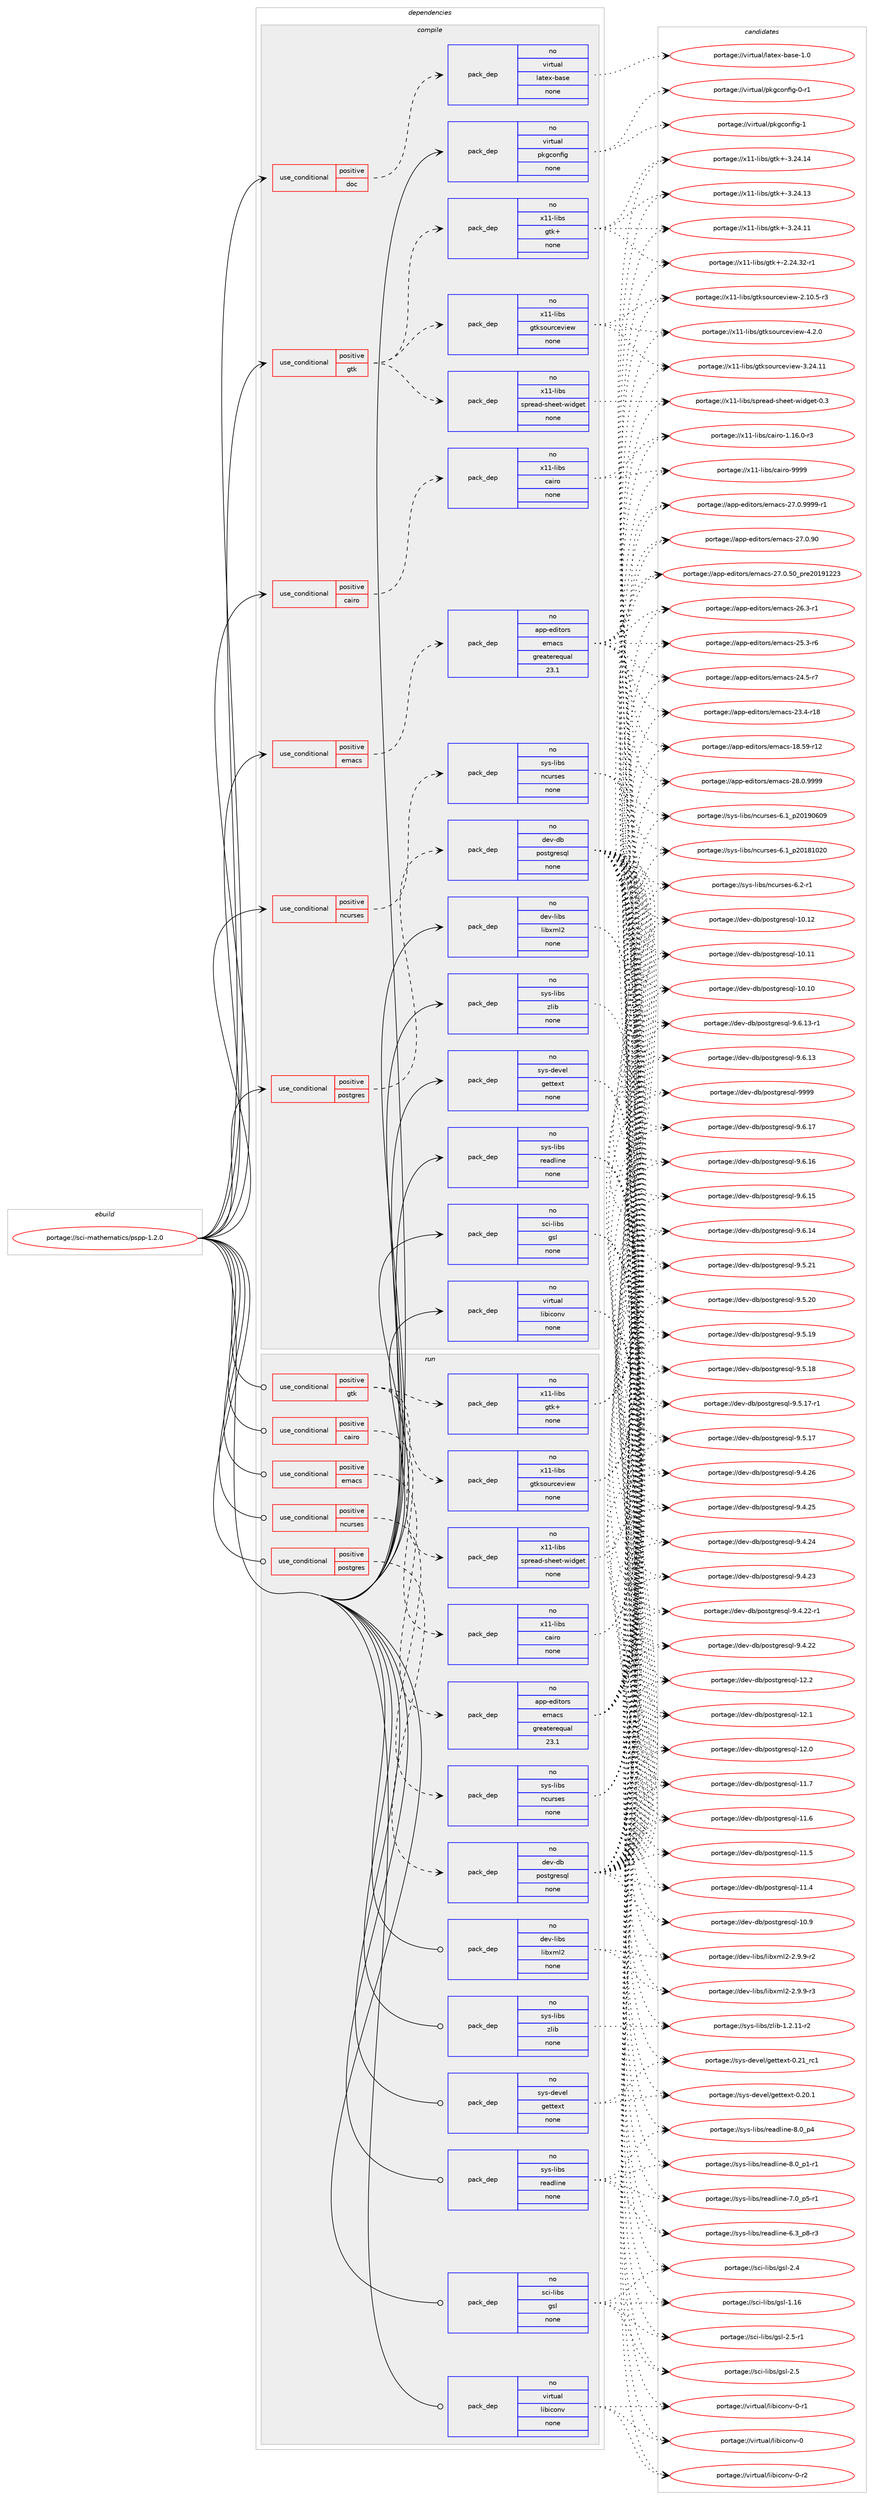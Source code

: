 digraph prolog {

# *************
# Graph options
# *************

newrank=true;
concentrate=true;
compound=true;
graph [rankdir=LR,fontname=Helvetica,fontsize=10,ranksep=1.5];#, ranksep=2.5, nodesep=0.2];
edge  [arrowhead=vee];
node  [fontname=Helvetica,fontsize=10];

# **********
# The ebuild
# **********

subgraph cluster_leftcol {
color=gray;
rank=same;
label=<<i>ebuild</i>>;
id [label="portage://sci-mathematics/pspp-1.2.0", color=red, width=4, href="../sci-mathematics/pspp-1.2.0.svg"];
}

# ****************
# The dependencies
# ****************

subgraph cluster_midcol {
color=gray;
label=<<i>dependencies</i>>;
subgraph cluster_compile {
fillcolor="#eeeeee";
style=filled;
label=<<i>compile</i>>;
subgraph cond9267 {
dependency45533 [label=<<TABLE BORDER="0" CELLBORDER="1" CELLSPACING="0" CELLPADDING="4"><TR><TD ROWSPAN="3" CELLPADDING="10">use_conditional</TD></TR><TR><TD>positive</TD></TR><TR><TD>cairo</TD></TR></TABLE>>, shape=none, color=red];
subgraph pack35277 {
dependency45534 [label=<<TABLE BORDER="0" CELLBORDER="1" CELLSPACING="0" CELLPADDING="4" WIDTH="220"><TR><TD ROWSPAN="6" CELLPADDING="30">pack_dep</TD></TR><TR><TD WIDTH="110">no</TD></TR><TR><TD>x11-libs</TD></TR><TR><TD>cairo</TD></TR><TR><TD>none</TD></TR><TR><TD></TD></TR></TABLE>>, shape=none, color=blue];
}
dependency45533:e -> dependency45534:w [weight=20,style="dashed",arrowhead="vee"];
}
id:e -> dependency45533:w [weight=20,style="solid",arrowhead="vee"];
subgraph cond9268 {
dependency45535 [label=<<TABLE BORDER="0" CELLBORDER="1" CELLSPACING="0" CELLPADDING="4"><TR><TD ROWSPAN="3" CELLPADDING="10">use_conditional</TD></TR><TR><TD>positive</TD></TR><TR><TD>doc</TD></TR></TABLE>>, shape=none, color=red];
subgraph pack35278 {
dependency45536 [label=<<TABLE BORDER="0" CELLBORDER="1" CELLSPACING="0" CELLPADDING="4" WIDTH="220"><TR><TD ROWSPAN="6" CELLPADDING="30">pack_dep</TD></TR><TR><TD WIDTH="110">no</TD></TR><TR><TD>virtual</TD></TR><TR><TD>latex-base</TD></TR><TR><TD>none</TD></TR><TR><TD></TD></TR></TABLE>>, shape=none, color=blue];
}
dependency45535:e -> dependency45536:w [weight=20,style="dashed",arrowhead="vee"];
}
id:e -> dependency45535:w [weight=20,style="solid",arrowhead="vee"];
subgraph cond9269 {
dependency45537 [label=<<TABLE BORDER="0" CELLBORDER="1" CELLSPACING="0" CELLPADDING="4"><TR><TD ROWSPAN="3" CELLPADDING="10">use_conditional</TD></TR><TR><TD>positive</TD></TR><TR><TD>emacs</TD></TR></TABLE>>, shape=none, color=red];
subgraph pack35279 {
dependency45538 [label=<<TABLE BORDER="0" CELLBORDER="1" CELLSPACING="0" CELLPADDING="4" WIDTH="220"><TR><TD ROWSPAN="6" CELLPADDING="30">pack_dep</TD></TR><TR><TD WIDTH="110">no</TD></TR><TR><TD>app-editors</TD></TR><TR><TD>emacs</TD></TR><TR><TD>greaterequal</TD></TR><TR><TD>23.1</TD></TR></TABLE>>, shape=none, color=blue];
}
dependency45537:e -> dependency45538:w [weight=20,style="dashed",arrowhead="vee"];
}
id:e -> dependency45537:w [weight=20,style="solid",arrowhead="vee"];
subgraph cond9270 {
dependency45539 [label=<<TABLE BORDER="0" CELLBORDER="1" CELLSPACING="0" CELLPADDING="4"><TR><TD ROWSPAN="3" CELLPADDING="10">use_conditional</TD></TR><TR><TD>positive</TD></TR><TR><TD>gtk</TD></TR></TABLE>>, shape=none, color=red];
subgraph pack35280 {
dependency45540 [label=<<TABLE BORDER="0" CELLBORDER="1" CELLSPACING="0" CELLPADDING="4" WIDTH="220"><TR><TD ROWSPAN="6" CELLPADDING="30">pack_dep</TD></TR><TR><TD WIDTH="110">no</TD></TR><TR><TD>x11-libs</TD></TR><TR><TD>gtk+</TD></TR><TR><TD>none</TD></TR><TR><TD></TD></TR></TABLE>>, shape=none, color=blue];
}
dependency45539:e -> dependency45540:w [weight=20,style="dashed",arrowhead="vee"];
subgraph pack35281 {
dependency45541 [label=<<TABLE BORDER="0" CELLBORDER="1" CELLSPACING="0" CELLPADDING="4" WIDTH="220"><TR><TD ROWSPAN="6" CELLPADDING="30">pack_dep</TD></TR><TR><TD WIDTH="110">no</TD></TR><TR><TD>x11-libs</TD></TR><TR><TD>gtksourceview</TD></TR><TR><TD>none</TD></TR><TR><TD></TD></TR></TABLE>>, shape=none, color=blue];
}
dependency45539:e -> dependency45541:w [weight=20,style="dashed",arrowhead="vee"];
subgraph pack35282 {
dependency45542 [label=<<TABLE BORDER="0" CELLBORDER="1" CELLSPACING="0" CELLPADDING="4" WIDTH="220"><TR><TD ROWSPAN="6" CELLPADDING="30">pack_dep</TD></TR><TR><TD WIDTH="110">no</TD></TR><TR><TD>x11-libs</TD></TR><TR><TD>spread-sheet-widget</TD></TR><TR><TD>none</TD></TR><TR><TD></TD></TR></TABLE>>, shape=none, color=blue];
}
dependency45539:e -> dependency45542:w [weight=20,style="dashed",arrowhead="vee"];
}
id:e -> dependency45539:w [weight=20,style="solid",arrowhead="vee"];
subgraph cond9271 {
dependency45543 [label=<<TABLE BORDER="0" CELLBORDER="1" CELLSPACING="0" CELLPADDING="4"><TR><TD ROWSPAN="3" CELLPADDING="10">use_conditional</TD></TR><TR><TD>positive</TD></TR><TR><TD>ncurses</TD></TR></TABLE>>, shape=none, color=red];
subgraph pack35283 {
dependency45544 [label=<<TABLE BORDER="0" CELLBORDER="1" CELLSPACING="0" CELLPADDING="4" WIDTH="220"><TR><TD ROWSPAN="6" CELLPADDING="30">pack_dep</TD></TR><TR><TD WIDTH="110">no</TD></TR><TR><TD>sys-libs</TD></TR><TR><TD>ncurses</TD></TR><TR><TD>none</TD></TR><TR><TD></TD></TR></TABLE>>, shape=none, color=blue];
}
dependency45543:e -> dependency45544:w [weight=20,style="dashed",arrowhead="vee"];
}
id:e -> dependency45543:w [weight=20,style="solid",arrowhead="vee"];
subgraph cond9272 {
dependency45545 [label=<<TABLE BORDER="0" CELLBORDER="1" CELLSPACING="0" CELLPADDING="4"><TR><TD ROWSPAN="3" CELLPADDING="10">use_conditional</TD></TR><TR><TD>positive</TD></TR><TR><TD>postgres</TD></TR></TABLE>>, shape=none, color=red];
subgraph pack35284 {
dependency45546 [label=<<TABLE BORDER="0" CELLBORDER="1" CELLSPACING="0" CELLPADDING="4" WIDTH="220"><TR><TD ROWSPAN="6" CELLPADDING="30">pack_dep</TD></TR><TR><TD WIDTH="110">no</TD></TR><TR><TD>dev-db</TD></TR><TR><TD>postgresql</TD></TR><TR><TD>none</TD></TR><TR><TD></TD></TR></TABLE>>, shape=none, color=blue];
}
dependency45545:e -> dependency45546:w [weight=20,style="dashed",arrowhead="vee"];
}
id:e -> dependency45545:w [weight=20,style="solid",arrowhead="vee"];
subgraph pack35285 {
dependency45547 [label=<<TABLE BORDER="0" CELLBORDER="1" CELLSPACING="0" CELLPADDING="4" WIDTH="220"><TR><TD ROWSPAN="6" CELLPADDING="30">pack_dep</TD></TR><TR><TD WIDTH="110">no</TD></TR><TR><TD>dev-libs</TD></TR><TR><TD>libxml2</TD></TR><TR><TD>none</TD></TR><TR><TD></TD></TR></TABLE>>, shape=none, color=blue];
}
id:e -> dependency45547:w [weight=20,style="solid",arrowhead="vee"];
subgraph pack35286 {
dependency45548 [label=<<TABLE BORDER="0" CELLBORDER="1" CELLSPACING="0" CELLPADDING="4" WIDTH="220"><TR><TD ROWSPAN="6" CELLPADDING="30">pack_dep</TD></TR><TR><TD WIDTH="110">no</TD></TR><TR><TD>sci-libs</TD></TR><TR><TD>gsl</TD></TR><TR><TD>none</TD></TR><TR><TD></TD></TR></TABLE>>, shape=none, color=blue];
}
id:e -> dependency45548:w [weight=20,style="solid",arrowhead="vee"];
subgraph pack35287 {
dependency45549 [label=<<TABLE BORDER="0" CELLBORDER="1" CELLSPACING="0" CELLPADDING="4" WIDTH="220"><TR><TD ROWSPAN="6" CELLPADDING="30">pack_dep</TD></TR><TR><TD WIDTH="110">no</TD></TR><TR><TD>sys-devel</TD></TR><TR><TD>gettext</TD></TR><TR><TD>none</TD></TR><TR><TD></TD></TR></TABLE>>, shape=none, color=blue];
}
id:e -> dependency45549:w [weight=20,style="solid",arrowhead="vee"];
subgraph pack35288 {
dependency45550 [label=<<TABLE BORDER="0" CELLBORDER="1" CELLSPACING="0" CELLPADDING="4" WIDTH="220"><TR><TD ROWSPAN="6" CELLPADDING="30">pack_dep</TD></TR><TR><TD WIDTH="110">no</TD></TR><TR><TD>sys-libs</TD></TR><TR><TD>readline</TD></TR><TR><TD>none</TD></TR><TR><TD></TD></TR></TABLE>>, shape=none, color=blue];
}
id:e -> dependency45550:w [weight=20,style="solid",arrowhead="vee"];
subgraph pack35289 {
dependency45551 [label=<<TABLE BORDER="0" CELLBORDER="1" CELLSPACING="0" CELLPADDING="4" WIDTH="220"><TR><TD ROWSPAN="6" CELLPADDING="30">pack_dep</TD></TR><TR><TD WIDTH="110">no</TD></TR><TR><TD>sys-libs</TD></TR><TR><TD>zlib</TD></TR><TR><TD>none</TD></TR><TR><TD></TD></TR></TABLE>>, shape=none, color=blue];
}
id:e -> dependency45551:w [weight=20,style="solid",arrowhead="vee"];
subgraph pack35290 {
dependency45552 [label=<<TABLE BORDER="0" CELLBORDER="1" CELLSPACING="0" CELLPADDING="4" WIDTH="220"><TR><TD ROWSPAN="6" CELLPADDING="30">pack_dep</TD></TR><TR><TD WIDTH="110">no</TD></TR><TR><TD>virtual</TD></TR><TR><TD>libiconv</TD></TR><TR><TD>none</TD></TR><TR><TD></TD></TR></TABLE>>, shape=none, color=blue];
}
id:e -> dependency45552:w [weight=20,style="solid",arrowhead="vee"];
subgraph pack35291 {
dependency45553 [label=<<TABLE BORDER="0" CELLBORDER="1" CELLSPACING="0" CELLPADDING="4" WIDTH="220"><TR><TD ROWSPAN="6" CELLPADDING="30">pack_dep</TD></TR><TR><TD WIDTH="110">no</TD></TR><TR><TD>virtual</TD></TR><TR><TD>pkgconfig</TD></TR><TR><TD>none</TD></TR><TR><TD></TD></TR></TABLE>>, shape=none, color=blue];
}
id:e -> dependency45553:w [weight=20,style="solid",arrowhead="vee"];
}
subgraph cluster_compileandrun {
fillcolor="#eeeeee";
style=filled;
label=<<i>compile and run</i>>;
}
subgraph cluster_run {
fillcolor="#eeeeee";
style=filled;
label=<<i>run</i>>;
subgraph cond9273 {
dependency45554 [label=<<TABLE BORDER="0" CELLBORDER="1" CELLSPACING="0" CELLPADDING="4"><TR><TD ROWSPAN="3" CELLPADDING="10">use_conditional</TD></TR><TR><TD>positive</TD></TR><TR><TD>cairo</TD></TR></TABLE>>, shape=none, color=red];
subgraph pack35292 {
dependency45555 [label=<<TABLE BORDER="0" CELLBORDER="1" CELLSPACING="0" CELLPADDING="4" WIDTH="220"><TR><TD ROWSPAN="6" CELLPADDING="30">pack_dep</TD></TR><TR><TD WIDTH="110">no</TD></TR><TR><TD>x11-libs</TD></TR><TR><TD>cairo</TD></TR><TR><TD>none</TD></TR><TR><TD></TD></TR></TABLE>>, shape=none, color=blue];
}
dependency45554:e -> dependency45555:w [weight=20,style="dashed",arrowhead="vee"];
}
id:e -> dependency45554:w [weight=20,style="solid",arrowhead="odot"];
subgraph cond9274 {
dependency45556 [label=<<TABLE BORDER="0" CELLBORDER="1" CELLSPACING="0" CELLPADDING="4"><TR><TD ROWSPAN="3" CELLPADDING="10">use_conditional</TD></TR><TR><TD>positive</TD></TR><TR><TD>emacs</TD></TR></TABLE>>, shape=none, color=red];
subgraph pack35293 {
dependency45557 [label=<<TABLE BORDER="0" CELLBORDER="1" CELLSPACING="0" CELLPADDING="4" WIDTH="220"><TR><TD ROWSPAN="6" CELLPADDING="30">pack_dep</TD></TR><TR><TD WIDTH="110">no</TD></TR><TR><TD>app-editors</TD></TR><TR><TD>emacs</TD></TR><TR><TD>greaterequal</TD></TR><TR><TD>23.1</TD></TR></TABLE>>, shape=none, color=blue];
}
dependency45556:e -> dependency45557:w [weight=20,style="dashed",arrowhead="vee"];
}
id:e -> dependency45556:w [weight=20,style="solid",arrowhead="odot"];
subgraph cond9275 {
dependency45558 [label=<<TABLE BORDER="0" CELLBORDER="1" CELLSPACING="0" CELLPADDING="4"><TR><TD ROWSPAN="3" CELLPADDING="10">use_conditional</TD></TR><TR><TD>positive</TD></TR><TR><TD>gtk</TD></TR></TABLE>>, shape=none, color=red];
subgraph pack35294 {
dependency45559 [label=<<TABLE BORDER="0" CELLBORDER="1" CELLSPACING="0" CELLPADDING="4" WIDTH="220"><TR><TD ROWSPAN="6" CELLPADDING="30">pack_dep</TD></TR><TR><TD WIDTH="110">no</TD></TR><TR><TD>x11-libs</TD></TR><TR><TD>gtk+</TD></TR><TR><TD>none</TD></TR><TR><TD></TD></TR></TABLE>>, shape=none, color=blue];
}
dependency45558:e -> dependency45559:w [weight=20,style="dashed",arrowhead="vee"];
subgraph pack35295 {
dependency45560 [label=<<TABLE BORDER="0" CELLBORDER="1" CELLSPACING="0" CELLPADDING="4" WIDTH="220"><TR><TD ROWSPAN="6" CELLPADDING="30">pack_dep</TD></TR><TR><TD WIDTH="110">no</TD></TR><TR><TD>x11-libs</TD></TR><TR><TD>gtksourceview</TD></TR><TR><TD>none</TD></TR><TR><TD></TD></TR></TABLE>>, shape=none, color=blue];
}
dependency45558:e -> dependency45560:w [weight=20,style="dashed",arrowhead="vee"];
subgraph pack35296 {
dependency45561 [label=<<TABLE BORDER="0" CELLBORDER="1" CELLSPACING="0" CELLPADDING="4" WIDTH="220"><TR><TD ROWSPAN="6" CELLPADDING="30">pack_dep</TD></TR><TR><TD WIDTH="110">no</TD></TR><TR><TD>x11-libs</TD></TR><TR><TD>spread-sheet-widget</TD></TR><TR><TD>none</TD></TR><TR><TD></TD></TR></TABLE>>, shape=none, color=blue];
}
dependency45558:e -> dependency45561:w [weight=20,style="dashed",arrowhead="vee"];
}
id:e -> dependency45558:w [weight=20,style="solid",arrowhead="odot"];
subgraph cond9276 {
dependency45562 [label=<<TABLE BORDER="0" CELLBORDER="1" CELLSPACING="0" CELLPADDING="4"><TR><TD ROWSPAN="3" CELLPADDING="10">use_conditional</TD></TR><TR><TD>positive</TD></TR><TR><TD>ncurses</TD></TR></TABLE>>, shape=none, color=red];
subgraph pack35297 {
dependency45563 [label=<<TABLE BORDER="0" CELLBORDER="1" CELLSPACING="0" CELLPADDING="4" WIDTH="220"><TR><TD ROWSPAN="6" CELLPADDING="30">pack_dep</TD></TR><TR><TD WIDTH="110">no</TD></TR><TR><TD>sys-libs</TD></TR><TR><TD>ncurses</TD></TR><TR><TD>none</TD></TR><TR><TD></TD></TR></TABLE>>, shape=none, color=blue];
}
dependency45562:e -> dependency45563:w [weight=20,style="dashed",arrowhead="vee"];
}
id:e -> dependency45562:w [weight=20,style="solid",arrowhead="odot"];
subgraph cond9277 {
dependency45564 [label=<<TABLE BORDER="0" CELLBORDER="1" CELLSPACING="0" CELLPADDING="4"><TR><TD ROWSPAN="3" CELLPADDING="10">use_conditional</TD></TR><TR><TD>positive</TD></TR><TR><TD>postgres</TD></TR></TABLE>>, shape=none, color=red];
subgraph pack35298 {
dependency45565 [label=<<TABLE BORDER="0" CELLBORDER="1" CELLSPACING="0" CELLPADDING="4" WIDTH="220"><TR><TD ROWSPAN="6" CELLPADDING="30">pack_dep</TD></TR><TR><TD WIDTH="110">no</TD></TR><TR><TD>dev-db</TD></TR><TR><TD>postgresql</TD></TR><TR><TD>none</TD></TR><TR><TD></TD></TR></TABLE>>, shape=none, color=blue];
}
dependency45564:e -> dependency45565:w [weight=20,style="dashed",arrowhead="vee"];
}
id:e -> dependency45564:w [weight=20,style="solid",arrowhead="odot"];
subgraph pack35299 {
dependency45566 [label=<<TABLE BORDER="0" CELLBORDER="1" CELLSPACING="0" CELLPADDING="4" WIDTH="220"><TR><TD ROWSPAN="6" CELLPADDING="30">pack_dep</TD></TR><TR><TD WIDTH="110">no</TD></TR><TR><TD>dev-libs</TD></TR><TR><TD>libxml2</TD></TR><TR><TD>none</TD></TR><TR><TD></TD></TR></TABLE>>, shape=none, color=blue];
}
id:e -> dependency45566:w [weight=20,style="solid",arrowhead="odot"];
subgraph pack35300 {
dependency45567 [label=<<TABLE BORDER="0" CELLBORDER="1" CELLSPACING="0" CELLPADDING="4" WIDTH="220"><TR><TD ROWSPAN="6" CELLPADDING="30">pack_dep</TD></TR><TR><TD WIDTH="110">no</TD></TR><TR><TD>sci-libs</TD></TR><TR><TD>gsl</TD></TR><TR><TD>none</TD></TR><TR><TD></TD></TR></TABLE>>, shape=none, color=blue];
}
id:e -> dependency45567:w [weight=20,style="solid",arrowhead="odot"];
subgraph pack35301 {
dependency45568 [label=<<TABLE BORDER="0" CELLBORDER="1" CELLSPACING="0" CELLPADDING="4" WIDTH="220"><TR><TD ROWSPAN="6" CELLPADDING="30">pack_dep</TD></TR><TR><TD WIDTH="110">no</TD></TR><TR><TD>sys-devel</TD></TR><TR><TD>gettext</TD></TR><TR><TD>none</TD></TR><TR><TD></TD></TR></TABLE>>, shape=none, color=blue];
}
id:e -> dependency45568:w [weight=20,style="solid",arrowhead="odot"];
subgraph pack35302 {
dependency45569 [label=<<TABLE BORDER="0" CELLBORDER="1" CELLSPACING="0" CELLPADDING="4" WIDTH="220"><TR><TD ROWSPAN="6" CELLPADDING="30">pack_dep</TD></TR><TR><TD WIDTH="110">no</TD></TR><TR><TD>sys-libs</TD></TR><TR><TD>readline</TD></TR><TR><TD>none</TD></TR><TR><TD></TD></TR></TABLE>>, shape=none, color=blue];
}
id:e -> dependency45569:w [weight=20,style="solid",arrowhead="odot"];
subgraph pack35303 {
dependency45570 [label=<<TABLE BORDER="0" CELLBORDER="1" CELLSPACING="0" CELLPADDING="4" WIDTH="220"><TR><TD ROWSPAN="6" CELLPADDING="30">pack_dep</TD></TR><TR><TD WIDTH="110">no</TD></TR><TR><TD>sys-libs</TD></TR><TR><TD>zlib</TD></TR><TR><TD>none</TD></TR><TR><TD></TD></TR></TABLE>>, shape=none, color=blue];
}
id:e -> dependency45570:w [weight=20,style="solid",arrowhead="odot"];
subgraph pack35304 {
dependency45571 [label=<<TABLE BORDER="0" CELLBORDER="1" CELLSPACING="0" CELLPADDING="4" WIDTH="220"><TR><TD ROWSPAN="6" CELLPADDING="30">pack_dep</TD></TR><TR><TD WIDTH="110">no</TD></TR><TR><TD>virtual</TD></TR><TR><TD>libiconv</TD></TR><TR><TD>none</TD></TR><TR><TD></TD></TR></TABLE>>, shape=none, color=blue];
}
id:e -> dependency45571:w [weight=20,style="solid",arrowhead="odot"];
}
}

# **************
# The candidates
# **************

subgraph cluster_choices {
rank=same;
color=gray;
label=<<i>candidates</i>>;

subgraph choice35277 {
color=black;
nodesep=1;
choice120494945108105981154799971051141114557575757 [label="portage://x11-libs/cairo-9999", color=red, width=4,href="../x11-libs/cairo-9999.svg"];
choice12049494510810598115479997105114111454946495446484511451 [label="portage://x11-libs/cairo-1.16.0-r3", color=red, width=4,href="../x11-libs/cairo-1.16.0-r3.svg"];
dependency45534:e -> choice120494945108105981154799971051141114557575757:w [style=dotted,weight="100"];
dependency45534:e -> choice12049494510810598115479997105114111454946495446484511451:w [style=dotted,weight="100"];
}
subgraph choice35278 {
color=black;
nodesep=1;
choice11810511411611797108471089711610112045989711510145494648 [label="portage://virtual/latex-base-1.0", color=red, width=4,href="../virtual/latex-base-1.0.svg"];
dependency45536:e -> choice11810511411611797108471089711610112045989711510145494648:w [style=dotted,weight="100"];
}
subgraph choice35279 {
color=black;
nodesep=1;
choice971121124510110010511611111411547101109979911545505646484657575757 [label="portage://app-editors/emacs-28.0.9999", color=red, width=4,href="../app-editors/emacs-28.0.9999.svg"];
choice9711211245101100105116111114115471011099799115455055464846575757574511449 [label="portage://app-editors/emacs-27.0.9999-r1", color=red, width=4,href="../app-editors/emacs-27.0.9999-r1.svg"];
choice97112112451011001051161111141154710110997991154550554648465748 [label="portage://app-editors/emacs-27.0.90", color=red, width=4,href="../app-editors/emacs-27.0.90.svg"];
choice97112112451011001051161111141154710110997991154550554648465348951121141015048495749505051 [label="portage://app-editors/emacs-27.0.50_pre20191223", color=red, width=4,href="../app-editors/emacs-27.0.50_pre20191223.svg"];
choice971121124510110010511611111411547101109979911545505446514511449 [label="portage://app-editors/emacs-26.3-r1", color=red, width=4,href="../app-editors/emacs-26.3-r1.svg"];
choice971121124510110010511611111411547101109979911545505346514511454 [label="portage://app-editors/emacs-25.3-r6", color=red, width=4,href="../app-editors/emacs-25.3-r6.svg"];
choice971121124510110010511611111411547101109979911545505246534511455 [label="portage://app-editors/emacs-24.5-r7", color=red, width=4,href="../app-editors/emacs-24.5-r7.svg"];
choice97112112451011001051161111141154710110997991154550514652451144956 [label="portage://app-editors/emacs-23.4-r18", color=red, width=4,href="../app-editors/emacs-23.4-r18.svg"];
choice9711211245101100105116111114115471011099799115454956465357451144950 [label="portage://app-editors/emacs-18.59-r12", color=red, width=4,href="../app-editors/emacs-18.59-r12.svg"];
dependency45538:e -> choice971121124510110010511611111411547101109979911545505646484657575757:w [style=dotted,weight="100"];
dependency45538:e -> choice9711211245101100105116111114115471011099799115455055464846575757574511449:w [style=dotted,weight="100"];
dependency45538:e -> choice97112112451011001051161111141154710110997991154550554648465748:w [style=dotted,weight="100"];
dependency45538:e -> choice97112112451011001051161111141154710110997991154550554648465348951121141015048495749505051:w [style=dotted,weight="100"];
dependency45538:e -> choice971121124510110010511611111411547101109979911545505446514511449:w [style=dotted,weight="100"];
dependency45538:e -> choice971121124510110010511611111411547101109979911545505346514511454:w [style=dotted,weight="100"];
dependency45538:e -> choice971121124510110010511611111411547101109979911545505246534511455:w [style=dotted,weight="100"];
dependency45538:e -> choice97112112451011001051161111141154710110997991154550514652451144956:w [style=dotted,weight="100"];
dependency45538:e -> choice9711211245101100105116111114115471011099799115454956465357451144950:w [style=dotted,weight="100"];
}
subgraph choice35280 {
color=black;
nodesep=1;
choice1204949451081059811547103116107434551465052464952 [label="portage://x11-libs/gtk+-3.24.14", color=red, width=4,href="../x11-libs/gtk+-3.24.14.svg"];
choice1204949451081059811547103116107434551465052464951 [label="portage://x11-libs/gtk+-3.24.13", color=red, width=4,href="../x11-libs/gtk+-3.24.13.svg"];
choice1204949451081059811547103116107434551465052464949 [label="portage://x11-libs/gtk+-3.24.11", color=red, width=4,href="../x11-libs/gtk+-3.24.11.svg"];
choice12049494510810598115471031161074345504650524651504511449 [label="portage://x11-libs/gtk+-2.24.32-r1", color=red, width=4,href="../x11-libs/gtk+-2.24.32-r1.svg"];
dependency45540:e -> choice1204949451081059811547103116107434551465052464952:w [style=dotted,weight="100"];
dependency45540:e -> choice1204949451081059811547103116107434551465052464951:w [style=dotted,weight="100"];
dependency45540:e -> choice1204949451081059811547103116107434551465052464949:w [style=dotted,weight="100"];
dependency45540:e -> choice12049494510810598115471031161074345504650524651504511449:w [style=dotted,weight="100"];
}
subgraph choice35281 {
color=black;
nodesep=1;
choice120494945108105981154710311610711511111711499101118105101119455246504648 [label="portage://x11-libs/gtksourceview-4.2.0", color=red, width=4,href="../x11-libs/gtksourceview-4.2.0.svg"];
choice1204949451081059811547103116107115111117114991011181051011194551465052464949 [label="portage://x11-libs/gtksourceview-3.24.11", color=red, width=4,href="../x11-libs/gtksourceview-3.24.11.svg"];
choice120494945108105981154710311610711511111711499101118105101119455046494846534511451 [label="portage://x11-libs/gtksourceview-2.10.5-r3", color=red, width=4,href="../x11-libs/gtksourceview-2.10.5-r3.svg"];
dependency45541:e -> choice120494945108105981154710311610711511111711499101118105101119455246504648:w [style=dotted,weight="100"];
dependency45541:e -> choice1204949451081059811547103116107115111117114991011181051011194551465052464949:w [style=dotted,weight="100"];
dependency45541:e -> choice120494945108105981154710311610711511111711499101118105101119455046494846534511451:w [style=dotted,weight="100"];
}
subgraph choice35282 {
color=black;
nodesep=1;
choice120494945108105981154711511211410197100451151041011011164511910510010310111645484651 [label="portage://x11-libs/spread-sheet-widget-0.3", color=red, width=4,href="../x11-libs/spread-sheet-widget-0.3.svg"];
dependency45542:e -> choice120494945108105981154711511211410197100451151041011011164511910510010310111645484651:w [style=dotted,weight="100"];
}
subgraph choice35283 {
color=black;
nodesep=1;
choice11512111545108105981154711099117114115101115455446504511449 [label="portage://sys-libs/ncurses-6.2-r1", color=red, width=4,href="../sys-libs/ncurses-6.2-r1.svg"];
choice1151211154510810598115471109911711411510111545544649951125048495748544857 [label="portage://sys-libs/ncurses-6.1_p20190609", color=red, width=4,href="../sys-libs/ncurses-6.1_p20190609.svg"];
choice1151211154510810598115471109911711411510111545544649951125048495649485048 [label="portage://sys-libs/ncurses-6.1_p20181020", color=red, width=4,href="../sys-libs/ncurses-6.1_p20181020.svg"];
dependency45544:e -> choice11512111545108105981154711099117114115101115455446504511449:w [style=dotted,weight="100"];
dependency45544:e -> choice1151211154510810598115471109911711411510111545544649951125048495748544857:w [style=dotted,weight="100"];
dependency45544:e -> choice1151211154510810598115471109911711411510111545544649951125048495649485048:w [style=dotted,weight="100"];
}
subgraph choice35284 {
color=black;
nodesep=1;
choice1001011184510098471121111151161031141011151131084557575757 [label="portage://dev-db/postgresql-9999", color=red, width=4,href="../dev-db/postgresql-9999.svg"];
choice10010111845100984711211111511610311410111511310845574654464955 [label="portage://dev-db/postgresql-9.6.17", color=red, width=4,href="../dev-db/postgresql-9.6.17.svg"];
choice10010111845100984711211111511610311410111511310845574654464954 [label="portage://dev-db/postgresql-9.6.16", color=red, width=4,href="../dev-db/postgresql-9.6.16.svg"];
choice10010111845100984711211111511610311410111511310845574654464953 [label="portage://dev-db/postgresql-9.6.15", color=red, width=4,href="../dev-db/postgresql-9.6.15.svg"];
choice10010111845100984711211111511610311410111511310845574654464952 [label="portage://dev-db/postgresql-9.6.14", color=red, width=4,href="../dev-db/postgresql-9.6.14.svg"];
choice100101118451009847112111115116103114101115113108455746544649514511449 [label="portage://dev-db/postgresql-9.6.13-r1", color=red, width=4,href="../dev-db/postgresql-9.6.13-r1.svg"];
choice10010111845100984711211111511610311410111511310845574654464951 [label="portage://dev-db/postgresql-9.6.13", color=red, width=4,href="../dev-db/postgresql-9.6.13.svg"];
choice10010111845100984711211111511610311410111511310845574653465049 [label="portage://dev-db/postgresql-9.5.21", color=red, width=4,href="../dev-db/postgresql-9.5.21.svg"];
choice10010111845100984711211111511610311410111511310845574653465048 [label="portage://dev-db/postgresql-9.5.20", color=red, width=4,href="../dev-db/postgresql-9.5.20.svg"];
choice10010111845100984711211111511610311410111511310845574653464957 [label="portage://dev-db/postgresql-9.5.19", color=red, width=4,href="../dev-db/postgresql-9.5.19.svg"];
choice10010111845100984711211111511610311410111511310845574653464956 [label="portage://dev-db/postgresql-9.5.18", color=red, width=4,href="../dev-db/postgresql-9.5.18.svg"];
choice100101118451009847112111115116103114101115113108455746534649554511449 [label="portage://dev-db/postgresql-9.5.17-r1", color=red, width=4,href="../dev-db/postgresql-9.5.17-r1.svg"];
choice10010111845100984711211111511610311410111511310845574653464955 [label="portage://dev-db/postgresql-9.5.17", color=red, width=4,href="../dev-db/postgresql-9.5.17.svg"];
choice10010111845100984711211111511610311410111511310845574652465054 [label="portage://dev-db/postgresql-9.4.26", color=red, width=4,href="../dev-db/postgresql-9.4.26.svg"];
choice10010111845100984711211111511610311410111511310845574652465053 [label="portage://dev-db/postgresql-9.4.25", color=red, width=4,href="../dev-db/postgresql-9.4.25.svg"];
choice10010111845100984711211111511610311410111511310845574652465052 [label="portage://dev-db/postgresql-9.4.24", color=red, width=4,href="../dev-db/postgresql-9.4.24.svg"];
choice10010111845100984711211111511610311410111511310845574652465051 [label="portage://dev-db/postgresql-9.4.23", color=red, width=4,href="../dev-db/postgresql-9.4.23.svg"];
choice100101118451009847112111115116103114101115113108455746524650504511449 [label="portage://dev-db/postgresql-9.4.22-r1", color=red, width=4,href="../dev-db/postgresql-9.4.22-r1.svg"];
choice10010111845100984711211111511610311410111511310845574652465050 [label="portage://dev-db/postgresql-9.4.22", color=red, width=4,href="../dev-db/postgresql-9.4.22.svg"];
choice1001011184510098471121111151161031141011151131084549504650 [label="portage://dev-db/postgresql-12.2", color=red, width=4,href="../dev-db/postgresql-12.2.svg"];
choice1001011184510098471121111151161031141011151131084549504649 [label="portage://dev-db/postgresql-12.1", color=red, width=4,href="../dev-db/postgresql-12.1.svg"];
choice1001011184510098471121111151161031141011151131084549504648 [label="portage://dev-db/postgresql-12.0", color=red, width=4,href="../dev-db/postgresql-12.0.svg"];
choice1001011184510098471121111151161031141011151131084549494655 [label="portage://dev-db/postgresql-11.7", color=red, width=4,href="../dev-db/postgresql-11.7.svg"];
choice1001011184510098471121111151161031141011151131084549494654 [label="portage://dev-db/postgresql-11.6", color=red, width=4,href="../dev-db/postgresql-11.6.svg"];
choice1001011184510098471121111151161031141011151131084549494653 [label="portage://dev-db/postgresql-11.5", color=red, width=4,href="../dev-db/postgresql-11.5.svg"];
choice1001011184510098471121111151161031141011151131084549494652 [label="portage://dev-db/postgresql-11.4", color=red, width=4,href="../dev-db/postgresql-11.4.svg"];
choice1001011184510098471121111151161031141011151131084549484657 [label="portage://dev-db/postgresql-10.9", color=red, width=4,href="../dev-db/postgresql-10.9.svg"];
choice100101118451009847112111115116103114101115113108454948464950 [label="portage://dev-db/postgresql-10.12", color=red, width=4,href="../dev-db/postgresql-10.12.svg"];
choice100101118451009847112111115116103114101115113108454948464949 [label="portage://dev-db/postgresql-10.11", color=red, width=4,href="../dev-db/postgresql-10.11.svg"];
choice100101118451009847112111115116103114101115113108454948464948 [label="portage://dev-db/postgresql-10.10", color=red, width=4,href="../dev-db/postgresql-10.10.svg"];
dependency45546:e -> choice1001011184510098471121111151161031141011151131084557575757:w [style=dotted,weight="100"];
dependency45546:e -> choice10010111845100984711211111511610311410111511310845574654464955:w [style=dotted,weight="100"];
dependency45546:e -> choice10010111845100984711211111511610311410111511310845574654464954:w [style=dotted,weight="100"];
dependency45546:e -> choice10010111845100984711211111511610311410111511310845574654464953:w [style=dotted,weight="100"];
dependency45546:e -> choice10010111845100984711211111511610311410111511310845574654464952:w [style=dotted,weight="100"];
dependency45546:e -> choice100101118451009847112111115116103114101115113108455746544649514511449:w [style=dotted,weight="100"];
dependency45546:e -> choice10010111845100984711211111511610311410111511310845574654464951:w [style=dotted,weight="100"];
dependency45546:e -> choice10010111845100984711211111511610311410111511310845574653465049:w [style=dotted,weight="100"];
dependency45546:e -> choice10010111845100984711211111511610311410111511310845574653465048:w [style=dotted,weight="100"];
dependency45546:e -> choice10010111845100984711211111511610311410111511310845574653464957:w [style=dotted,weight="100"];
dependency45546:e -> choice10010111845100984711211111511610311410111511310845574653464956:w [style=dotted,weight="100"];
dependency45546:e -> choice100101118451009847112111115116103114101115113108455746534649554511449:w [style=dotted,weight="100"];
dependency45546:e -> choice10010111845100984711211111511610311410111511310845574653464955:w [style=dotted,weight="100"];
dependency45546:e -> choice10010111845100984711211111511610311410111511310845574652465054:w [style=dotted,weight="100"];
dependency45546:e -> choice10010111845100984711211111511610311410111511310845574652465053:w [style=dotted,weight="100"];
dependency45546:e -> choice10010111845100984711211111511610311410111511310845574652465052:w [style=dotted,weight="100"];
dependency45546:e -> choice10010111845100984711211111511610311410111511310845574652465051:w [style=dotted,weight="100"];
dependency45546:e -> choice100101118451009847112111115116103114101115113108455746524650504511449:w [style=dotted,weight="100"];
dependency45546:e -> choice10010111845100984711211111511610311410111511310845574652465050:w [style=dotted,weight="100"];
dependency45546:e -> choice1001011184510098471121111151161031141011151131084549504650:w [style=dotted,weight="100"];
dependency45546:e -> choice1001011184510098471121111151161031141011151131084549504649:w [style=dotted,weight="100"];
dependency45546:e -> choice1001011184510098471121111151161031141011151131084549504648:w [style=dotted,weight="100"];
dependency45546:e -> choice1001011184510098471121111151161031141011151131084549494655:w [style=dotted,weight="100"];
dependency45546:e -> choice1001011184510098471121111151161031141011151131084549494654:w [style=dotted,weight="100"];
dependency45546:e -> choice1001011184510098471121111151161031141011151131084549494653:w [style=dotted,weight="100"];
dependency45546:e -> choice1001011184510098471121111151161031141011151131084549494652:w [style=dotted,weight="100"];
dependency45546:e -> choice1001011184510098471121111151161031141011151131084549484657:w [style=dotted,weight="100"];
dependency45546:e -> choice100101118451009847112111115116103114101115113108454948464950:w [style=dotted,weight="100"];
dependency45546:e -> choice100101118451009847112111115116103114101115113108454948464949:w [style=dotted,weight="100"];
dependency45546:e -> choice100101118451009847112111115116103114101115113108454948464948:w [style=dotted,weight="100"];
}
subgraph choice35285 {
color=black;
nodesep=1;
choice10010111845108105981154710810598120109108504550465746574511451 [label="portage://dev-libs/libxml2-2.9.9-r3", color=red, width=4,href="../dev-libs/libxml2-2.9.9-r3.svg"];
choice10010111845108105981154710810598120109108504550465746574511450 [label="portage://dev-libs/libxml2-2.9.9-r2", color=red, width=4,href="../dev-libs/libxml2-2.9.9-r2.svg"];
dependency45547:e -> choice10010111845108105981154710810598120109108504550465746574511451:w [style=dotted,weight="100"];
dependency45547:e -> choice10010111845108105981154710810598120109108504550465746574511450:w [style=dotted,weight="100"];
}
subgraph choice35286 {
color=black;
nodesep=1;
choice11599105451081059811547103115108455046534511449 [label="portage://sci-libs/gsl-2.5-r1", color=red, width=4,href="../sci-libs/gsl-2.5-r1.svg"];
choice1159910545108105981154710311510845504653 [label="portage://sci-libs/gsl-2.5", color=red, width=4,href="../sci-libs/gsl-2.5.svg"];
choice1159910545108105981154710311510845504652 [label="portage://sci-libs/gsl-2.4", color=red, width=4,href="../sci-libs/gsl-2.4.svg"];
choice115991054510810598115471031151084549464954 [label="portage://sci-libs/gsl-1.16", color=red, width=4,href="../sci-libs/gsl-1.16.svg"];
dependency45548:e -> choice11599105451081059811547103115108455046534511449:w [style=dotted,weight="100"];
dependency45548:e -> choice1159910545108105981154710311510845504653:w [style=dotted,weight="100"];
dependency45548:e -> choice1159910545108105981154710311510845504652:w [style=dotted,weight="100"];
dependency45548:e -> choice115991054510810598115471031151084549464954:w [style=dotted,weight="100"];
}
subgraph choice35287 {
color=black;
nodesep=1;
choice11512111545100101118101108471031011161161011201164548465049951149949 [label="portage://sys-devel/gettext-0.21_rc1", color=red, width=4,href="../sys-devel/gettext-0.21_rc1.svg"];
choice115121115451001011181011084710310111611610112011645484650484649 [label="portage://sys-devel/gettext-0.20.1", color=red, width=4,href="../sys-devel/gettext-0.20.1.svg"];
dependency45549:e -> choice11512111545100101118101108471031011161161011201164548465049951149949:w [style=dotted,weight="100"];
dependency45549:e -> choice115121115451001011181011084710310111611610112011645484650484649:w [style=dotted,weight="100"];
}
subgraph choice35288 {
color=black;
nodesep=1;
choice11512111545108105981154711410197100108105110101455646489511252 [label="portage://sys-libs/readline-8.0_p4", color=red, width=4,href="../sys-libs/readline-8.0_p4.svg"];
choice115121115451081059811547114101971001081051101014556464895112494511449 [label="portage://sys-libs/readline-8.0_p1-r1", color=red, width=4,href="../sys-libs/readline-8.0_p1-r1.svg"];
choice115121115451081059811547114101971001081051101014555464895112534511449 [label="portage://sys-libs/readline-7.0_p5-r1", color=red, width=4,href="../sys-libs/readline-7.0_p5-r1.svg"];
choice115121115451081059811547114101971001081051101014554465195112564511451 [label="portage://sys-libs/readline-6.3_p8-r3", color=red, width=4,href="../sys-libs/readline-6.3_p8-r3.svg"];
dependency45550:e -> choice11512111545108105981154711410197100108105110101455646489511252:w [style=dotted,weight="100"];
dependency45550:e -> choice115121115451081059811547114101971001081051101014556464895112494511449:w [style=dotted,weight="100"];
dependency45550:e -> choice115121115451081059811547114101971001081051101014555464895112534511449:w [style=dotted,weight="100"];
dependency45550:e -> choice115121115451081059811547114101971001081051101014554465195112564511451:w [style=dotted,weight="100"];
}
subgraph choice35289 {
color=black;
nodesep=1;
choice11512111545108105981154712210810598454946504649494511450 [label="portage://sys-libs/zlib-1.2.11-r2", color=red, width=4,href="../sys-libs/zlib-1.2.11-r2.svg"];
dependency45551:e -> choice11512111545108105981154712210810598454946504649494511450:w [style=dotted,weight="100"];
}
subgraph choice35290 {
color=black;
nodesep=1;
choice1181051141161179710847108105981059911111011845484511450 [label="portage://virtual/libiconv-0-r2", color=red, width=4,href="../virtual/libiconv-0-r2.svg"];
choice1181051141161179710847108105981059911111011845484511449 [label="portage://virtual/libiconv-0-r1", color=red, width=4,href="../virtual/libiconv-0-r1.svg"];
choice118105114116117971084710810598105991111101184548 [label="portage://virtual/libiconv-0", color=red, width=4,href="../virtual/libiconv-0.svg"];
dependency45552:e -> choice1181051141161179710847108105981059911111011845484511450:w [style=dotted,weight="100"];
dependency45552:e -> choice1181051141161179710847108105981059911111011845484511449:w [style=dotted,weight="100"];
dependency45552:e -> choice118105114116117971084710810598105991111101184548:w [style=dotted,weight="100"];
}
subgraph choice35291 {
color=black;
nodesep=1;
choice1181051141161179710847112107103991111101021051034549 [label="portage://virtual/pkgconfig-1", color=red, width=4,href="../virtual/pkgconfig-1.svg"];
choice11810511411611797108471121071039911111010210510345484511449 [label="portage://virtual/pkgconfig-0-r1", color=red, width=4,href="../virtual/pkgconfig-0-r1.svg"];
dependency45553:e -> choice1181051141161179710847112107103991111101021051034549:w [style=dotted,weight="100"];
dependency45553:e -> choice11810511411611797108471121071039911111010210510345484511449:w [style=dotted,weight="100"];
}
subgraph choice35292 {
color=black;
nodesep=1;
choice120494945108105981154799971051141114557575757 [label="portage://x11-libs/cairo-9999", color=red, width=4,href="../x11-libs/cairo-9999.svg"];
choice12049494510810598115479997105114111454946495446484511451 [label="portage://x11-libs/cairo-1.16.0-r3", color=red, width=4,href="../x11-libs/cairo-1.16.0-r3.svg"];
dependency45555:e -> choice120494945108105981154799971051141114557575757:w [style=dotted,weight="100"];
dependency45555:e -> choice12049494510810598115479997105114111454946495446484511451:w [style=dotted,weight="100"];
}
subgraph choice35293 {
color=black;
nodesep=1;
choice971121124510110010511611111411547101109979911545505646484657575757 [label="portage://app-editors/emacs-28.0.9999", color=red, width=4,href="../app-editors/emacs-28.0.9999.svg"];
choice9711211245101100105116111114115471011099799115455055464846575757574511449 [label="portage://app-editors/emacs-27.0.9999-r1", color=red, width=4,href="../app-editors/emacs-27.0.9999-r1.svg"];
choice97112112451011001051161111141154710110997991154550554648465748 [label="portage://app-editors/emacs-27.0.90", color=red, width=4,href="../app-editors/emacs-27.0.90.svg"];
choice97112112451011001051161111141154710110997991154550554648465348951121141015048495749505051 [label="portage://app-editors/emacs-27.0.50_pre20191223", color=red, width=4,href="../app-editors/emacs-27.0.50_pre20191223.svg"];
choice971121124510110010511611111411547101109979911545505446514511449 [label="portage://app-editors/emacs-26.3-r1", color=red, width=4,href="../app-editors/emacs-26.3-r1.svg"];
choice971121124510110010511611111411547101109979911545505346514511454 [label="portage://app-editors/emacs-25.3-r6", color=red, width=4,href="../app-editors/emacs-25.3-r6.svg"];
choice971121124510110010511611111411547101109979911545505246534511455 [label="portage://app-editors/emacs-24.5-r7", color=red, width=4,href="../app-editors/emacs-24.5-r7.svg"];
choice97112112451011001051161111141154710110997991154550514652451144956 [label="portage://app-editors/emacs-23.4-r18", color=red, width=4,href="../app-editors/emacs-23.4-r18.svg"];
choice9711211245101100105116111114115471011099799115454956465357451144950 [label="portage://app-editors/emacs-18.59-r12", color=red, width=4,href="../app-editors/emacs-18.59-r12.svg"];
dependency45557:e -> choice971121124510110010511611111411547101109979911545505646484657575757:w [style=dotted,weight="100"];
dependency45557:e -> choice9711211245101100105116111114115471011099799115455055464846575757574511449:w [style=dotted,weight="100"];
dependency45557:e -> choice97112112451011001051161111141154710110997991154550554648465748:w [style=dotted,weight="100"];
dependency45557:e -> choice97112112451011001051161111141154710110997991154550554648465348951121141015048495749505051:w [style=dotted,weight="100"];
dependency45557:e -> choice971121124510110010511611111411547101109979911545505446514511449:w [style=dotted,weight="100"];
dependency45557:e -> choice971121124510110010511611111411547101109979911545505346514511454:w [style=dotted,weight="100"];
dependency45557:e -> choice971121124510110010511611111411547101109979911545505246534511455:w [style=dotted,weight="100"];
dependency45557:e -> choice97112112451011001051161111141154710110997991154550514652451144956:w [style=dotted,weight="100"];
dependency45557:e -> choice9711211245101100105116111114115471011099799115454956465357451144950:w [style=dotted,weight="100"];
}
subgraph choice35294 {
color=black;
nodesep=1;
choice1204949451081059811547103116107434551465052464952 [label="portage://x11-libs/gtk+-3.24.14", color=red, width=4,href="../x11-libs/gtk+-3.24.14.svg"];
choice1204949451081059811547103116107434551465052464951 [label="portage://x11-libs/gtk+-3.24.13", color=red, width=4,href="../x11-libs/gtk+-3.24.13.svg"];
choice1204949451081059811547103116107434551465052464949 [label="portage://x11-libs/gtk+-3.24.11", color=red, width=4,href="../x11-libs/gtk+-3.24.11.svg"];
choice12049494510810598115471031161074345504650524651504511449 [label="portage://x11-libs/gtk+-2.24.32-r1", color=red, width=4,href="../x11-libs/gtk+-2.24.32-r1.svg"];
dependency45559:e -> choice1204949451081059811547103116107434551465052464952:w [style=dotted,weight="100"];
dependency45559:e -> choice1204949451081059811547103116107434551465052464951:w [style=dotted,weight="100"];
dependency45559:e -> choice1204949451081059811547103116107434551465052464949:w [style=dotted,weight="100"];
dependency45559:e -> choice12049494510810598115471031161074345504650524651504511449:w [style=dotted,weight="100"];
}
subgraph choice35295 {
color=black;
nodesep=1;
choice120494945108105981154710311610711511111711499101118105101119455246504648 [label="portage://x11-libs/gtksourceview-4.2.0", color=red, width=4,href="../x11-libs/gtksourceview-4.2.0.svg"];
choice1204949451081059811547103116107115111117114991011181051011194551465052464949 [label="portage://x11-libs/gtksourceview-3.24.11", color=red, width=4,href="../x11-libs/gtksourceview-3.24.11.svg"];
choice120494945108105981154710311610711511111711499101118105101119455046494846534511451 [label="portage://x11-libs/gtksourceview-2.10.5-r3", color=red, width=4,href="../x11-libs/gtksourceview-2.10.5-r3.svg"];
dependency45560:e -> choice120494945108105981154710311610711511111711499101118105101119455246504648:w [style=dotted,weight="100"];
dependency45560:e -> choice1204949451081059811547103116107115111117114991011181051011194551465052464949:w [style=dotted,weight="100"];
dependency45560:e -> choice120494945108105981154710311610711511111711499101118105101119455046494846534511451:w [style=dotted,weight="100"];
}
subgraph choice35296 {
color=black;
nodesep=1;
choice120494945108105981154711511211410197100451151041011011164511910510010310111645484651 [label="portage://x11-libs/spread-sheet-widget-0.3", color=red, width=4,href="../x11-libs/spread-sheet-widget-0.3.svg"];
dependency45561:e -> choice120494945108105981154711511211410197100451151041011011164511910510010310111645484651:w [style=dotted,weight="100"];
}
subgraph choice35297 {
color=black;
nodesep=1;
choice11512111545108105981154711099117114115101115455446504511449 [label="portage://sys-libs/ncurses-6.2-r1", color=red, width=4,href="../sys-libs/ncurses-6.2-r1.svg"];
choice1151211154510810598115471109911711411510111545544649951125048495748544857 [label="portage://sys-libs/ncurses-6.1_p20190609", color=red, width=4,href="../sys-libs/ncurses-6.1_p20190609.svg"];
choice1151211154510810598115471109911711411510111545544649951125048495649485048 [label="portage://sys-libs/ncurses-6.1_p20181020", color=red, width=4,href="../sys-libs/ncurses-6.1_p20181020.svg"];
dependency45563:e -> choice11512111545108105981154711099117114115101115455446504511449:w [style=dotted,weight="100"];
dependency45563:e -> choice1151211154510810598115471109911711411510111545544649951125048495748544857:w [style=dotted,weight="100"];
dependency45563:e -> choice1151211154510810598115471109911711411510111545544649951125048495649485048:w [style=dotted,weight="100"];
}
subgraph choice35298 {
color=black;
nodesep=1;
choice1001011184510098471121111151161031141011151131084557575757 [label="portage://dev-db/postgresql-9999", color=red, width=4,href="../dev-db/postgresql-9999.svg"];
choice10010111845100984711211111511610311410111511310845574654464955 [label="portage://dev-db/postgresql-9.6.17", color=red, width=4,href="../dev-db/postgresql-9.6.17.svg"];
choice10010111845100984711211111511610311410111511310845574654464954 [label="portage://dev-db/postgresql-9.6.16", color=red, width=4,href="../dev-db/postgresql-9.6.16.svg"];
choice10010111845100984711211111511610311410111511310845574654464953 [label="portage://dev-db/postgresql-9.6.15", color=red, width=4,href="../dev-db/postgresql-9.6.15.svg"];
choice10010111845100984711211111511610311410111511310845574654464952 [label="portage://dev-db/postgresql-9.6.14", color=red, width=4,href="../dev-db/postgresql-9.6.14.svg"];
choice100101118451009847112111115116103114101115113108455746544649514511449 [label="portage://dev-db/postgresql-9.6.13-r1", color=red, width=4,href="../dev-db/postgresql-9.6.13-r1.svg"];
choice10010111845100984711211111511610311410111511310845574654464951 [label="portage://dev-db/postgresql-9.6.13", color=red, width=4,href="../dev-db/postgresql-9.6.13.svg"];
choice10010111845100984711211111511610311410111511310845574653465049 [label="portage://dev-db/postgresql-9.5.21", color=red, width=4,href="../dev-db/postgresql-9.5.21.svg"];
choice10010111845100984711211111511610311410111511310845574653465048 [label="portage://dev-db/postgresql-9.5.20", color=red, width=4,href="../dev-db/postgresql-9.5.20.svg"];
choice10010111845100984711211111511610311410111511310845574653464957 [label="portage://dev-db/postgresql-9.5.19", color=red, width=4,href="../dev-db/postgresql-9.5.19.svg"];
choice10010111845100984711211111511610311410111511310845574653464956 [label="portage://dev-db/postgresql-9.5.18", color=red, width=4,href="../dev-db/postgresql-9.5.18.svg"];
choice100101118451009847112111115116103114101115113108455746534649554511449 [label="portage://dev-db/postgresql-9.5.17-r1", color=red, width=4,href="../dev-db/postgresql-9.5.17-r1.svg"];
choice10010111845100984711211111511610311410111511310845574653464955 [label="portage://dev-db/postgresql-9.5.17", color=red, width=4,href="../dev-db/postgresql-9.5.17.svg"];
choice10010111845100984711211111511610311410111511310845574652465054 [label="portage://dev-db/postgresql-9.4.26", color=red, width=4,href="../dev-db/postgresql-9.4.26.svg"];
choice10010111845100984711211111511610311410111511310845574652465053 [label="portage://dev-db/postgresql-9.4.25", color=red, width=4,href="../dev-db/postgresql-9.4.25.svg"];
choice10010111845100984711211111511610311410111511310845574652465052 [label="portage://dev-db/postgresql-9.4.24", color=red, width=4,href="../dev-db/postgresql-9.4.24.svg"];
choice10010111845100984711211111511610311410111511310845574652465051 [label="portage://dev-db/postgresql-9.4.23", color=red, width=4,href="../dev-db/postgresql-9.4.23.svg"];
choice100101118451009847112111115116103114101115113108455746524650504511449 [label="portage://dev-db/postgresql-9.4.22-r1", color=red, width=4,href="../dev-db/postgresql-9.4.22-r1.svg"];
choice10010111845100984711211111511610311410111511310845574652465050 [label="portage://dev-db/postgresql-9.4.22", color=red, width=4,href="../dev-db/postgresql-9.4.22.svg"];
choice1001011184510098471121111151161031141011151131084549504650 [label="portage://dev-db/postgresql-12.2", color=red, width=4,href="../dev-db/postgresql-12.2.svg"];
choice1001011184510098471121111151161031141011151131084549504649 [label="portage://dev-db/postgresql-12.1", color=red, width=4,href="../dev-db/postgresql-12.1.svg"];
choice1001011184510098471121111151161031141011151131084549504648 [label="portage://dev-db/postgresql-12.0", color=red, width=4,href="../dev-db/postgresql-12.0.svg"];
choice1001011184510098471121111151161031141011151131084549494655 [label="portage://dev-db/postgresql-11.7", color=red, width=4,href="../dev-db/postgresql-11.7.svg"];
choice1001011184510098471121111151161031141011151131084549494654 [label="portage://dev-db/postgresql-11.6", color=red, width=4,href="../dev-db/postgresql-11.6.svg"];
choice1001011184510098471121111151161031141011151131084549494653 [label="portage://dev-db/postgresql-11.5", color=red, width=4,href="../dev-db/postgresql-11.5.svg"];
choice1001011184510098471121111151161031141011151131084549494652 [label="portage://dev-db/postgresql-11.4", color=red, width=4,href="../dev-db/postgresql-11.4.svg"];
choice1001011184510098471121111151161031141011151131084549484657 [label="portage://dev-db/postgresql-10.9", color=red, width=4,href="../dev-db/postgresql-10.9.svg"];
choice100101118451009847112111115116103114101115113108454948464950 [label="portage://dev-db/postgresql-10.12", color=red, width=4,href="../dev-db/postgresql-10.12.svg"];
choice100101118451009847112111115116103114101115113108454948464949 [label="portage://dev-db/postgresql-10.11", color=red, width=4,href="../dev-db/postgresql-10.11.svg"];
choice100101118451009847112111115116103114101115113108454948464948 [label="portage://dev-db/postgresql-10.10", color=red, width=4,href="../dev-db/postgresql-10.10.svg"];
dependency45565:e -> choice1001011184510098471121111151161031141011151131084557575757:w [style=dotted,weight="100"];
dependency45565:e -> choice10010111845100984711211111511610311410111511310845574654464955:w [style=dotted,weight="100"];
dependency45565:e -> choice10010111845100984711211111511610311410111511310845574654464954:w [style=dotted,weight="100"];
dependency45565:e -> choice10010111845100984711211111511610311410111511310845574654464953:w [style=dotted,weight="100"];
dependency45565:e -> choice10010111845100984711211111511610311410111511310845574654464952:w [style=dotted,weight="100"];
dependency45565:e -> choice100101118451009847112111115116103114101115113108455746544649514511449:w [style=dotted,weight="100"];
dependency45565:e -> choice10010111845100984711211111511610311410111511310845574654464951:w [style=dotted,weight="100"];
dependency45565:e -> choice10010111845100984711211111511610311410111511310845574653465049:w [style=dotted,weight="100"];
dependency45565:e -> choice10010111845100984711211111511610311410111511310845574653465048:w [style=dotted,weight="100"];
dependency45565:e -> choice10010111845100984711211111511610311410111511310845574653464957:w [style=dotted,weight="100"];
dependency45565:e -> choice10010111845100984711211111511610311410111511310845574653464956:w [style=dotted,weight="100"];
dependency45565:e -> choice100101118451009847112111115116103114101115113108455746534649554511449:w [style=dotted,weight="100"];
dependency45565:e -> choice10010111845100984711211111511610311410111511310845574653464955:w [style=dotted,weight="100"];
dependency45565:e -> choice10010111845100984711211111511610311410111511310845574652465054:w [style=dotted,weight="100"];
dependency45565:e -> choice10010111845100984711211111511610311410111511310845574652465053:w [style=dotted,weight="100"];
dependency45565:e -> choice10010111845100984711211111511610311410111511310845574652465052:w [style=dotted,weight="100"];
dependency45565:e -> choice10010111845100984711211111511610311410111511310845574652465051:w [style=dotted,weight="100"];
dependency45565:e -> choice100101118451009847112111115116103114101115113108455746524650504511449:w [style=dotted,weight="100"];
dependency45565:e -> choice10010111845100984711211111511610311410111511310845574652465050:w [style=dotted,weight="100"];
dependency45565:e -> choice1001011184510098471121111151161031141011151131084549504650:w [style=dotted,weight="100"];
dependency45565:e -> choice1001011184510098471121111151161031141011151131084549504649:w [style=dotted,weight="100"];
dependency45565:e -> choice1001011184510098471121111151161031141011151131084549504648:w [style=dotted,weight="100"];
dependency45565:e -> choice1001011184510098471121111151161031141011151131084549494655:w [style=dotted,weight="100"];
dependency45565:e -> choice1001011184510098471121111151161031141011151131084549494654:w [style=dotted,weight="100"];
dependency45565:e -> choice1001011184510098471121111151161031141011151131084549494653:w [style=dotted,weight="100"];
dependency45565:e -> choice1001011184510098471121111151161031141011151131084549494652:w [style=dotted,weight="100"];
dependency45565:e -> choice1001011184510098471121111151161031141011151131084549484657:w [style=dotted,weight="100"];
dependency45565:e -> choice100101118451009847112111115116103114101115113108454948464950:w [style=dotted,weight="100"];
dependency45565:e -> choice100101118451009847112111115116103114101115113108454948464949:w [style=dotted,weight="100"];
dependency45565:e -> choice100101118451009847112111115116103114101115113108454948464948:w [style=dotted,weight="100"];
}
subgraph choice35299 {
color=black;
nodesep=1;
choice10010111845108105981154710810598120109108504550465746574511451 [label="portage://dev-libs/libxml2-2.9.9-r3", color=red, width=4,href="../dev-libs/libxml2-2.9.9-r3.svg"];
choice10010111845108105981154710810598120109108504550465746574511450 [label="portage://dev-libs/libxml2-2.9.9-r2", color=red, width=4,href="../dev-libs/libxml2-2.9.9-r2.svg"];
dependency45566:e -> choice10010111845108105981154710810598120109108504550465746574511451:w [style=dotted,weight="100"];
dependency45566:e -> choice10010111845108105981154710810598120109108504550465746574511450:w [style=dotted,weight="100"];
}
subgraph choice35300 {
color=black;
nodesep=1;
choice11599105451081059811547103115108455046534511449 [label="portage://sci-libs/gsl-2.5-r1", color=red, width=4,href="../sci-libs/gsl-2.5-r1.svg"];
choice1159910545108105981154710311510845504653 [label="portage://sci-libs/gsl-2.5", color=red, width=4,href="../sci-libs/gsl-2.5.svg"];
choice1159910545108105981154710311510845504652 [label="portage://sci-libs/gsl-2.4", color=red, width=4,href="../sci-libs/gsl-2.4.svg"];
choice115991054510810598115471031151084549464954 [label="portage://sci-libs/gsl-1.16", color=red, width=4,href="../sci-libs/gsl-1.16.svg"];
dependency45567:e -> choice11599105451081059811547103115108455046534511449:w [style=dotted,weight="100"];
dependency45567:e -> choice1159910545108105981154710311510845504653:w [style=dotted,weight="100"];
dependency45567:e -> choice1159910545108105981154710311510845504652:w [style=dotted,weight="100"];
dependency45567:e -> choice115991054510810598115471031151084549464954:w [style=dotted,weight="100"];
}
subgraph choice35301 {
color=black;
nodesep=1;
choice11512111545100101118101108471031011161161011201164548465049951149949 [label="portage://sys-devel/gettext-0.21_rc1", color=red, width=4,href="../sys-devel/gettext-0.21_rc1.svg"];
choice115121115451001011181011084710310111611610112011645484650484649 [label="portage://sys-devel/gettext-0.20.1", color=red, width=4,href="../sys-devel/gettext-0.20.1.svg"];
dependency45568:e -> choice11512111545100101118101108471031011161161011201164548465049951149949:w [style=dotted,weight="100"];
dependency45568:e -> choice115121115451001011181011084710310111611610112011645484650484649:w [style=dotted,weight="100"];
}
subgraph choice35302 {
color=black;
nodesep=1;
choice11512111545108105981154711410197100108105110101455646489511252 [label="portage://sys-libs/readline-8.0_p4", color=red, width=4,href="../sys-libs/readline-8.0_p4.svg"];
choice115121115451081059811547114101971001081051101014556464895112494511449 [label="portage://sys-libs/readline-8.0_p1-r1", color=red, width=4,href="../sys-libs/readline-8.0_p1-r1.svg"];
choice115121115451081059811547114101971001081051101014555464895112534511449 [label="portage://sys-libs/readline-7.0_p5-r1", color=red, width=4,href="../sys-libs/readline-7.0_p5-r1.svg"];
choice115121115451081059811547114101971001081051101014554465195112564511451 [label="portage://sys-libs/readline-6.3_p8-r3", color=red, width=4,href="../sys-libs/readline-6.3_p8-r3.svg"];
dependency45569:e -> choice11512111545108105981154711410197100108105110101455646489511252:w [style=dotted,weight="100"];
dependency45569:e -> choice115121115451081059811547114101971001081051101014556464895112494511449:w [style=dotted,weight="100"];
dependency45569:e -> choice115121115451081059811547114101971001081051101014555464895112534511449:w [style=dotted,weight="100"];
dependency45569:e -> choice115121115451081059811547114101971001081051101014554465195112564511451:w [style=dotted,weight="100"];
}
subgraph choice35303 {
color=black;
nodesep=1;
choice11512111545108105981154712210810598454946504649494511450 [label="portage://sys-libs/zlib-1.2.11-r2", color=red, width=4,href="../sys-libs/zlib-1.2.11-r2.svg"];
dependency45570:e -> choice11512111545108105981154712210810598454946504649494511450:w [style=dotted,weight="100"];
}
subgraph choice35304 {
color=black;
nodesep=1;
choice1181051141161179710847108105981059911111011845484511450 [label="portage://virtual/libiconv-0-r2", color=red, width=4,href="../virtual/libiconv-0-r2.svg"];
choice1181051141161179710847108105981059911111011845484511449 [label="portage://virtual/libiconv-0-r1", color=red, width=4,href="../virtual/libiconv-0-r1.svg"];
choice118105114116117971084710810598105991111101184548 [label="portage://virtual/libiconv-0", color=red, width=4,href="../virtual/libiconv-0.svg"];
dependency45571:e -> choice1181051141161179710847108105981059911111011845484511450:w [style=dotted,weight="100"];
dependency45571:e -> choice1181051141161179710847108105981059911111011845484511449:w [style=dotted,weight="100"];
dependency45571:e -> choice118105114116117971084710810598105991111101184548:w [style=dotted,weight="100"];
}
}

}
